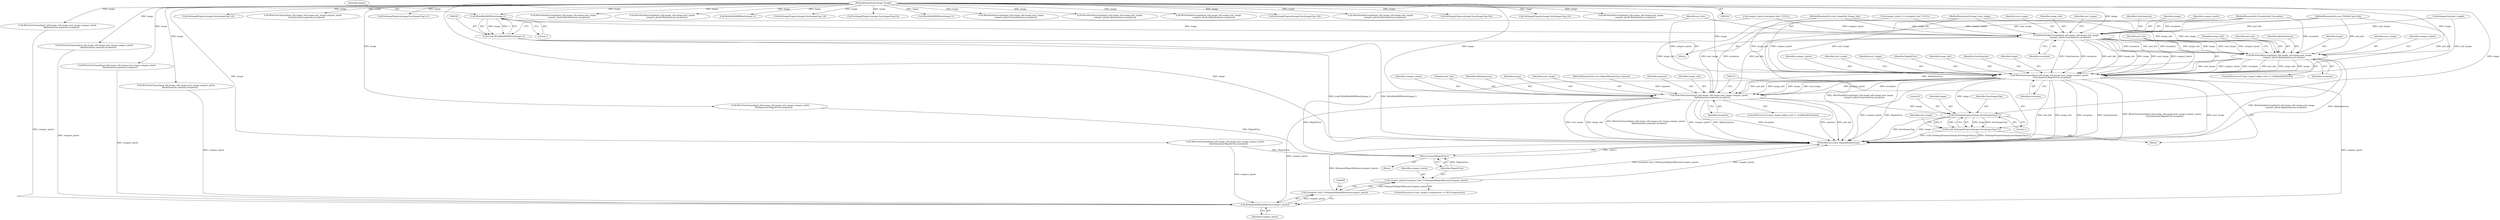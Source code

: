 digraph "0_ImageMagick_6f1879d498bcc5cce12fe0c5decb8dbc0f608e5d@pointer" {
"1000183" [label="(Call,WriteBlobMSBShort(image,1))"];
"1000107" [label="(MethodParameterIn,Image *image)"];
"1000181" [label="(Call,(void) WriteBlobMSBShort(image,1))"];
"1000186" [label="(Call,WritePackbitsLength(psd_info,image_info,image,next_image,\n            compact_pixels,GrayQuantum,exception))"];
"1000200" [label="(Call,WritePackbitsLength(psd_info,image_info,image,next_image,\n              compact_pixels,AlphaQuantum,exception))"];
"1000208" [label="(Call,WriteOneChannel(psd_info,image_info,image,next_image,compact_pixels,\n        GrayQuantum,MagickTrue,exception))"];
"1000223" [label="(Call,WriteOneChannel(psd_info,image_info,image,next_image,compact_pixels,\n          AlphaQuantum,separate,exception))"];
"1000234" [label="(Call,SetImageProgress(image,SaveImagesTag,0,1))"];
"1000232" [label="(Call,(void) SetImageProgress(image,SaveImagesTag,0,1))"];
"1000509" [label="(Call,RelinquishMagickMemory(compact_pixels))"];
"1000507" [label="(Call,(unsigned char *) RelinquishMagickMemory(compact_pixels))"];
"1000505" [label="(Call,compact_pixels=(unsigned char *) RelinquishMagickMemory(compact_pixels))"];
"1000511" [label="(Return,return(MagickTrue);)"];
"1000483" [label="(Call,SetImageProgress(image,SaveImagesTag,5,6))"];
"1000509" [label="(Call,RelinquishMagickMemory(compact_pixels))"];
"1000412" [label="(Call,WriteOneChannel(psd_info,image_info,image,next_image,compact_pixels,\n          GreenQuantum,separate,exception))"];
"1000181" [label="(Call,(void) WriteBlobMSBShort(image,1))"];
"1000170" [label="(Call,IsImageGray(next_image))"];
"1000228" [label="(Identifier,compact_pixels)"];
"1000192" [label="(Identifier,GrayQuantum)"];
"1000213" [label="(Identifier,compact_pixels)"];
"1000189" [label="(Identifier,image)"];
"1000202" [label="(Identifier,image_info)"];
"1000220" [label="(Identifier,next_image)"];
"1000212" [label="(Identifier,next_image)"];
"1000296" [label="(Call,WriteOneChannel(psd_info,image_info,image,next_image,compact_pixels,\n            AlphaQuantum,separate,exception))"];
"1000224" [label="(Identifier,psd_info)"];
"1000512" [label="(Identifier,MagickTrue)"];
"1000307" [label="(Call,SetImageProgress(image,SaveImagesTag,0,1))"];
"1000201" [label="(Identifier,psd_info)"];
"1000186" [label="(Call,WritePackbitsLength(psd_info,image_info,image,next_image,\n            compact_pixels,GrayQuantum,exception))"];
"1000505" [label="(Call,compact_pixels=(unsigned char *) RelinquishMagickMemory(compact_pixels))"];
"1000209" [label="(Identifier,psd_info)"];
"1000229" [label="(Identifier,AlphaQuantum)"];
"1000206" [label="(Identifier,AlphaQuantum)"];
"1000208" [label="(Call,WriteOneChannel(psd_info,image_info,image,next_image,compact_pixels,\n        GrayQuantum,MagickTrue,exception))"];
"1000226" [label="(Identifier,image)"];
"1000105" [label="(MethodParameterIn,const PSDInfo *psd_info)"];
"1000510" [label="(Identifier,compact_pixels)"];
"1000106" [label="(MethodParameterIn,const ImageInfo *image_info)"];
"1000238" [label="(Literal,1)"];
"1000203" [label="(Identifier,image)"];
"1000231" [label="(Identifier,exception)"];
"1000472" [label="(Call,WriteOneChannel(psd_info,image_info,image,next_image,compact_pixels,\n            AlphaQuantum,separate,exception))"];
"1000223" [label="(Call,WriteOneChannel(psd_info,image_info,image,next_image,compact_pixels,\n          AlphaQuantum,separate,exception))"];
"1000507" [label="(Call,(unsigned char *) RelinquishMagickMemory(compact_pixels))"];
"1000215" [label="(Identifier,MagickTrue)"];
"1000511" [label="(Return,return(MagickTrue);)"];
"1000160" [label="(Call,compact_pixels == (unsigned char *) NULL)"];
"1000185" [label="(Literal,1)"];
"1000502" [label="(Identifier,next_image)"];
"1000191" [label="(Identifier,compact_pixels)"];
"1000111" [label="(Block,)"];
"1000108" [label="(MethodParameterIn,Image *next_image)"];
"1000428" [label="(Call,WriteOneChannel(psd_info,image_info,image,next_image,compact_pixels,\n          BlueQuantum,separate,exception))"];
"1000227" [label="(Identifier,next_image)"];
"1000194" [label="(ControlStructure,if (next_image->alpha_trait != UndefinedPixelTrait))"];
"1000110" [label="(MethodParameterIn,ExceptionInfo *exception)"];
"1000367" [label="(Call,WritePackbitsLength(psd_info,image_info,image,next_image,\n                compact_pixels,BlackQuantum,exception))"];
"1000236" [label="(Identifier,SaveImagesTag)"];
"1000353" [label="(Call,WritePackbitsLength(psd_info,image_info,image,next_image,\n              compact_pixels,BlueQuantum,exception))"];
"1000109" [label="(MethodParameterIn,const MagickBooleanType separate)"];
"1000190" [label="(Identifier,next_image)"];
"1000237" [label="(Literal,0)"];
"1000187" [label="(Identifier,psd_info)"];
"1000506" [label="(Identifier,compact_pixels)"];
"1000183" [label="(Call,WriteBlobMSBShort(image,1))"];
"1000188" [label="(Identifier,image_info)"];
"1000230" [label="(Identifier,separate)"];
"1000204" [label="(Identifier,next_image)"];
"1000210" [label="(Identifier,image_info)"];
"1000256" [label="(Call,WriteBlobMSBShort(image,1))"];
"1000235" [label="(Identifier,image)"];
"1000407" [label="(Call,SetImageProgress(image,SaveImagesTag,1,6))"];
"1000513" [label="(MethodReturn,static MagickBooleanType)"];
"1000461" [label="(Call,SetImageProgress(image,SaveImagesTag,4,6))"];
"1000234" [label="(Call,SetImageProgress(image,SaveImagesTag,0,1))"];
"1000107" [label="(MethodParameterIn,Image *image)"];
"1000334" [label="(Call,WriteBlobMSBShort(image,1))"];
"1000345" [label="(Call,WritePackbitsLength(psd_info,image_info,image,next_image,\n              compact_pixels,GreenQuantum,exception))"];
"1000207" [label="(Identifier,exception)"];
"1000205" [label="(Identifier,compact_pixels)"];
"1000381" [label="(Call,WritePackbitsLength(psd_info,image_info,image,next_image,\n                compact_pixels,AlphaQuantum,exception))"];
"1000232" [label="(Call,(void) SetImageProgress(image,SaveImagesTag,0,1))"];
"1000184" [label="(Identifier,image)"];
"1000499" [label="(ControlStructure,if (next_image->compression == RLECompression))"];
"1000128" [label="(Call,compact_pixels=(unsigned char *) NULL)"];
"1000273" [label="(Call,WritePackbitsLength(psd_info,image_info,image,next_image,\n                compact_pixels,AlphaQuantum,exception))"];
"1000439" [label="(Call,SetImageProgress(image,SaveImagesTag,3,6))"];
"1000216" [label="(Identifier,exception)"];
"1000217" [label="(ControlStructure,if (next_image->alpha_trait != UndefinedPixelTrait))"];
"1000450" [label="(Call,WriteOneChannel(psd_info,image_info,image,next_image,compact_pixels,\n            BlackQuantum,separate,exception))"];
"1000197" [label="(Identifier,next_image)"];
"1000259" [label="(Call,WritePackbitsLength(psd_info,image_info,image,next_image,\n              compact_pixels,IndexQuantum,exception))"];
"1000173" [label="(Block,)"];
"1000225" [label="(Identifier,image_info)"];
"1000281" [label="(Call,WriteOneChannel(psd_info,image_info,image,next_image,compact_pixels,\n          IndexQuantum,MagickTrue,exception))"];
"1000200" [label="(Call,WritePackbitsLength(psd_info,image_info,image,next_image,\n              compact_pixels,AlphaQuantum,exception))"];
"1000391" [label="(Call,SetImageProgress(image,SaveImagesTag,0,6))"];
"1000423" [label="(Call,SetImageProgress(image,SaveImagesTag,2,6))"];
"1000214" [label="(Identifier,GrayQuantum)"];
"1000337" [label="(Call,WritePackbitsLength(psd_info,image_info,image,next_image,\n              compact_pixels,RedQuantum,exception))"];
"1000180" [label="(Block,)"];
"1000211" [label="(Identifier,image)"];
"1000193" [label="(Identifier,exception)"];
"1000396" [label="(Call,WriteOneChannel(psd_info,image_info,image,next_image,compact_pixels,\n          RedQuantum,MagickTrue,exception))"];
"1000183" -> "1000181"  [label="AST: "];
"1000183" -> "1000185"  [label="CFG: "];
"1000184" -> "1000183"  [label="AST: "];
"1000185" -> "1000183"  [label="AST: "];
"1000181" -> "1000183"  [label="CFG: "];
"1000183" -> "1000181"  [label="DDG: image"];
"1000183" -> "1000181"  [label="DDG: 1"];
"1000107" -> "1000183"  [label="DDG: image"];
"1000183" -> "1000186"  [label="DDG: image"];
"1000107" -> "1000104"  [label="AST: "];
"1000107" -> "1000513"  [label="DDG: image"];
"1000107" -> "1000186"  [label="DDG: image"];
"1000107" -> "1000200"  [label="DDG: image"];
"1000107" -> "1000208"  [label="DDG: image"];
"1000107" -> "1000223"  [label="DDG: image"];
"1000107" -> "1000234"  [label="DDG: image"];
"1000107" -> "1000256"  [label="DDG: image"];
"1000107" -> "1000259"  [label="DDG: image"];
"1000107" -> "1000273"  [label="DDG: image"];
"1000107" -> "1000281"  [label="DDG: image"];
"1000107" -> "1000296"  [label="DDG: image"];
"1000107" -> "1000307"  [label="DDG: image"];
"1000107" -> "1000334"  [label="DDG: image"];
"1000107" -> "1000337"  [label="DDG: image"];
"1000107" -> "1000345"  [label="DDG: image"];
"1000107" -> "1000353"  [label="DDG: image"];
"1000107" -> "1000367"  [label="DDG: image"];
"1000107" -> "1000381"  [label="DDG: image"];
"1000107" -> "1000391"  [label="DDG: image"];
"1000107" -> "1000396"  [label="DDG: image"];
"1000107" -> "1000407"  [label="DDG: image"];
"1000107" -> "1000412"  [label="DDG: image"];
"1000107" -> "1000423"  [label="DDG: image"];
"1000107" -> "1000428"  [label="DDG: image"];
"1000107" -> "1000439"  [label="DDG: image"];
"1000107" -> "1000450"  [label="DDG: image"];
"1000107" -> "1000461"  [label="DDG: image"];
"1000107" -> "1000472"  [label="DDG: image"];
"1000107" -> "1000483"  [label="DDG: image"];
"1000181" -> "1000180"  [label="AST: "];
"1000182" -> "1000181"  [label="AST: "];
"1000187" -> "1000181"  [label="CFG: "];
"1000181" -> "1000513"  [label="DDG: (void) WriteBlobMSBShort(image,1)"];
"1000181" -> "1000513"  [label="DDG: WriteBlobMSBShort(image,1)"];
"1000186" -> "1000180"  [label="AST: "];
"1000186" -> "1000193"  [label="CFG: "];
"1000187" -> "1000186"  [label="AST: "];
"1000188" -> "1000186"  [label="AST: "];
"1000189" -> "1000186"  [label="AST: "];
"1000190" -> "1000186"  [label="AST: "];
"1000191" -> "1000186"  [label="AST: "];
"1000192" -> "1000186"  [label="AST: "];
"1000193" -> "1000186"  [label="AST: "];
"1000197" -> "1000186"  [label="CFG: "];
"1000186" -> "1000513"  [label="DDG: WritePackbitsLength(psd_info,image_info,image,next_image,\n            compact_pixels,GrayQuantum,exception)"];
"1000105" -> "1000186"  [label="DDG: psd_info"];
"1000106" -> "1000186"  [label="DDG: image_info"];
"1000170" -> "1000186"  [label="DDG: next_image"];
"1000108" -> "1000186"  [label="DDG: next_image"];
"1000128" -> "1000186"  [label="DDG: compact_pixels"];
"1000160" -> "1000186"  [label="DDG: compact_pixels"];
"1000110" -> "1000186"  [label="DDG: exception"];
"1000186" -> "1000200"  [label="DDG: psd_info"];
"1000186" -> "1000200"  [label="DDG: image_info"];
"1000186" -> "1000200"  [label="DDG: image"];
"1000186" -> "1000200"  [label="DDG: next_image"];
"1000186" -> "1000200"  [label="DDG: compact_pixels"];
"1000186" -> "1000200"  [label="DDG: exception"];
"1000186" -> "1000208"  [label="DDG: psd_info"];
"1000186" -> "1000208"  [label="DDG: image_info"];
"1000186" -> "1000208"  [label="DDG: image"];
"1000186" -> "1000208"  [label="DDG: next_image"];
"1000186" -> "1000208"  [label="DDG: compact_pixels"];
"1000186" -> "1000208"  [label="DDG: GrayQuantum"];
"1000186" -> "1000208"  [label="DDG: exception"];
"1000200" -> "1000194"  [label="AST: "];
"1000200" -> "1000207"  [label="CFG: "];
"1000201" -> "1000200"  [label="AST: "];
"1000202" -> "1000200"  [label="AST: "];
"1000203" -> "1000200"  [label="AST: "];
"1000204" -> "1000200"  [label="AST: "];
"1000205" -> "1000200"  [label="AST: "];
"1000206" -> "1000200"  [label="AST: "];
"1000207" -> "1000200"  [label="AST: "];
"1000209" -> "1000200"  [label="CFG: "];
"1000200" -> "1000513"  [label="DDG: WritePackbitsLength(psd_info,image_info,image,next_image,\n              compact_pixels,AlphaQuantum,exception)"];
"1000200" -> "1000513"  [label="DDG: AlphaQuantum"];
"1000105" -> "1000200"  [label="DDG: psd_info"];
"1000106" -> "1000200"  [label="DDG: image_info"];
"1000108" -> "1000200"  [label="DDG: next_image"];
"1000110" -> "1000200"  [label="DDG: exception"];
"1000200" -> "1000208"  [label="DDG: psd_info"];
"1000200" -> "1000208"  [label="DDG: image_info"];
"1000200" -> "1000208"  [label="DDG: image"];
"1000200" -> "1000208"  [label="DDG: next_image"];
"1000200" -> "1000208"  [label="DDG: compact_pixels"];
"1000200" -> "1000208"  [label="DDG: exception"];
"1000200" -> "1000223"  [label="DDG: AlphaQuantum"];
"1000208" -> "1000173"  [label="AST: "];
"1000208" -> "1000216"  [label="CFG: "];
"1000209" -> "1000208"  [label="AST: "];
"1000210" -> "1000208"  [label="AST: "];
"1000211" -> "1000208"  [label="AST: "];
"1000212" -> "1000208"  [label="AST: "];
"1000213" -> "1000208"  [label="AST: "];
"1000214" -> "1000208"  [label="AST: "];
"1000215" -> "1000208"  [label="AST: "];
"1000216" -> "1000208"  [label="AST: "];
"1000220" -> "1000208"  [label="CFG: "];
"1000208" -> "1000513"  [label="DDG: psd_info"];
"1000208" -> "1000513"  [label="DDG: image_info"];
"1000208" -> "1000513"  [label="DDG: exception"];
"1000208" -> "1000513"  [label="DDG: GrayQuantum"];
"1000208" -> "1000513"  [label="DDG: WriteOneChannel(psd_info,image_info,image,next_image,compact_pixels,\n        GrayQuantum,MagickTrue,exception)"];
"1000208" -> "1000513"  [label="DDG: next_image"];
"1000208" -> "1000513"  [label="DDG: compact_pixels"];
"1000208" -> "1000513"  [label="DDG: MagickTrue"];
"1000105" -> "1000208"  [label="DDG: psd_info"];
"1000106" -> "1000208"  [label="DDG: image_info"];
"1000170" -> "1000208"  [label="DDG: next_image"];
"1000108" -> "1000208"  [label="DDG: next_image"];
"1000128" -> "1000208"  [label="DDG: compact_pixels"];
"1000160" -> "1000208"  [label="DDG: compact_pixels"];
"1000110" -> "1000208"  [label="DDG: exception"];
"1000208" -> "1000223"  [label="DDG: psd_info"];
"1000208" -> "1000223"  [label="DDG: image_info"];
"1000208" -> "1000223"  [label="DDG: image"];
"1000208" -> "1000223"  [label="DDG: next_image"];
"1000208" -> "1000223"  [label="DDG: compact_pixels"];
"1000208" -> "1000223"  [label="DDG: exception"];
"1000208" -> "1000234"  [label="DDG: image"];
"1000208" -> "1000509"  [label="DDG: compact_pixels"];
"1000208" -> "1000511"  [label="DDG: MagickTrue"];
"1000223" -> "1000217"  [label="AST: "];
"1000223" -> "1000231"  [label="CFG: "];
"1000224" -> "1000223"  [label="AST: "];
"1000225" -> "1000223"  [label="AST: "];
"1000226" -> "1000223"  [label="AST: "];
"1000227" -> "1000223"  [label="AST: "];
"1000228" -> "1000223"  [label="AST: "];
"1000229" -> "1000223"  [label="AST: "];
"1000230" -> "1000223"  [label="AST: "];
"1000231" -> "1000223"  [label="AST: "];
"1000233" -> "1000223"  [label="CFG: "];
"1000223" -> "1000513"  [label="DDG: next_image"];
"1000223" -> "1000513"  [label="DDG: image_info"];
"1000223" -> "1000513"  [label="DDG: WriteOneChannel(psd_info,image_info,image,next_image,compact_pixels,\n          AlphaQuantum,separate,exception)"];
"1000223" -> "1000513"  [label="DDG: compact_pixels"];
"1000223" -> "1000513"  [label="DDG: AlphaQuantum"];
"1000223" -> "1000513"  [label="DDG: exception"];
"1000223" -> "1000513"  [label="DDG: separate"];
"1000223" -> "1000513"  [label="DDG: psd_info"];
"1000105" -> "1000223"  [label="DDG: psd_info"];
"1000106" -> "1000223"  [label="DDG: image_info"];
"1000108" -> "1000223"  [label="DDG: next_image"];
"1000109" -> "1000223"  [label="DDG: separate"];
"1000110" -> "1000223"  [label="DDG: exception"];
"1000223" -> "1000234"  [label="DDG: image"];
"1000223" -> "1000509"  [label="DDG: compact_pixels"];
"1000234" -> "1000232"  [label="AST: "];
"1000234" -> "1000238"  [label="CFG: "];
"1000235" -> "1000234"  [label="AST: "];
"1000236" -> "1000234"  [label="AST: "];
"1000237" -> "1000234"  [label="AST: "];
"1000238" -> "1000234"  [label="AST: "];
"1000232" -> "1000234"  [label="CFG: "];
"1000234" -> "1000513"  [label="DDG: SaveImagesTag"];
"1000234" -> "1000513"  [label="DDG: image"];
"1000234" -> "1000232"  [label="DDG: image"];
"1000234" -> "1000232"  [label="DDG: SaveImagesTag"];
"1000234" -> "1000232"  [label="DDG: 0"];
"1000234" -> "1000232"  [label="DDG: 1"];
"1000232" -> "1000173"  [label="AST: "];
"1000233" -> "1000232"  [label="AST: "];
"1000502" -> "1000232"  [label="CFG: "];
"1000232" -> "1000513"  [label="DDG: (void) SetImageProgress(image,SaveImagesTag,0,1)"];
"1000232" -> "1000513"  [label="DDG: SetImageProgress(image,SaveImagesTag,0,1)"];
"1000509" -> "1000507"  [label="AST: "];
"1000509" -> "1000510"  [label="CFG: "];
"1000510" -> "1000509"  [label="AST: "];
"1000507" -> "1000509"  [label="CFG: "];
"1000509" -> "1000507"  [label="DDG: compact_pixels"];
"1000450" -> "1000509"  [label="DDG: compact_pixels"];
"1000281" -> "1000509"  [label="DDG: compact_pixels"];
"1000296" -> "1000509"  [label="DDG: compact_pixels"];
"1000472" -> "1000509"  [label="DDG: compact_pixels"];
"1000428" -> "1000509"  [label="DDG: compact_pixels"];
"1000507" -> "1000505"  [label="AST: "];
"1000508" -> "1000507"  [label="AST: "];
"1000505" -> "1000507"  [label="CFG: "];
"1000507" -> "1000513"  [label="DDG: RelinquishMagickMemory(compact_pixels)"];
"1000507" -> "1000505"  [label="DDG: RelinquishMagickMemory(compact_pixels)"];
"1000505" -> "1000499"  [label="AST: "];
"1000506" -> "1000505"  [label="AST: "];
"1000512" -> "1000505"  [label="CFG: "];
"1000505" -> "1000513"  [label="DDG: compact_pixels"];
"1000505" -> "1000513"  [label="DDG: (unsigned char *) RelinquishMagickMemory(compact_pixels)"];
"1000511" -> "1000111"  [label="AST: "];
"1000511" -> "1000512"  [label="CFG: "];
"1000512" -> "1000511"  [label="AST: "];
"1000513" -> "1000511"  [label="CFG: "];
"1000511" -> "1000513"  [label="DDG: <RET>"];
"1000512" -> "1000511"  [label="DDG: MagickTrue"];
"1000396" -> "1000511"  [label="DDG: MagickTrue"];
"1000281" -> "1000511"  [label="DDG: MagickTrue"];
}
